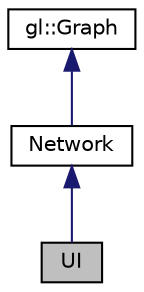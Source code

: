 digraph "UI"
{
 // LATEX_PDF_SIZE
  edge [fontname="Helvetica",fontsize="10",labelfontname="Helvetica",labelfontsize="10"];
  node [fontname="Helvetica",fontsize="10",shape=record];
  Node1 [label="UI",height=0.2,width=0.4,color="black", fillcolor="grey75", style="filled", fontcolor="black",tooltip="Class erstellt die Ausgabe Programm und bietet verschieden möglichkeiten um die Strecke zu fineden od..."];
  Node2 -> Node1 [dir="back",color="midnightblue",fontsize="10",style="solid",fontname="Helvetica"];
  Node2 [label="Network",height=0.2,width=0.4,color="black", fillcolor="white", style="filled",URL="$class_inputcopy.html",tooltip="Class Erstellung für Das Lesen der Inhalt eines Dateiees und Erstellung eines defualt Projekts Die In..."];
  Node3 -> Node2 [dir="back",color="midnightblue",fontsize="10",style="solid",fontname="Helvetica"];
  Node3 [label="gl::Graph",height=0.2,width=0.4,color="black", fillcolor="white", style="filled",URL="$classgl_1_1_graph.html",tooltip="Graph is the base clase representing a graph as parent of nodes and edges."];
}
